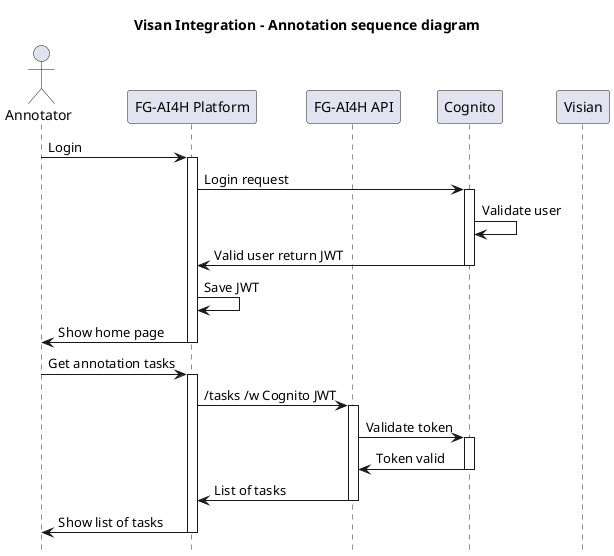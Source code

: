 @startuml

hide footbox
title Visan Integration - Annotation sequence diagram

actor Annotator order 1
participant "FG-AI4H Platform" order 2
participant "FG-AI4H API" order 3
participant Visian order 5
participant Cognito order 4

Annotator -> "FG-AI4H Platform" : Login
activate "FG-AI4H Platform"
"FG-AI4H Platform" -> Cognito : Login request
activate Cognito
Cognito -> Cognito : Validate user
Cognito -> "FG-AI4H Platform" : Valid user return JWT
deactivate Cognito
"FG-AI4H Platform" -> "FG-AI4H Platform" : Save JWT
"FG-AI4H Platform" -> Annotator : Show home page
deactivate "FG-AI4H Platform"

Annotator -> "FG-AI4H Platform" : Get annotation tasks
activate "FG-AI4H Platform"
"FG-AI4H Platform" -> "FG-AI4H API" : /tasks /w Cognito JWT
activate "FG-AI4H API"
"FG-AI4H API" -> Cognito : Validate token
activate Cognito
Cognito -> "FG-AI4H API" : Token valid
deactivate Cognito
"FG-AI4H API" -> "FG-AI4H Platform" : List of tasks
deactivate "FG-AI4H API"
"FG-AI4H Platform" -> Annotator : Show list of tasks
deactivate "FG-AI4H Platform"

@enduml